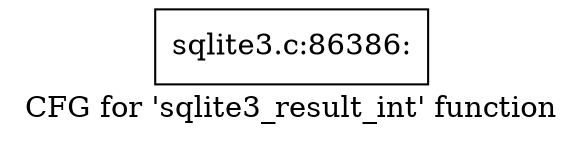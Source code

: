 digraph "CFG for 'sqlite3_result_int' function" {
	label="CFG for 'sqlite3_result_int' function";

	Node0x55c0f5c6d9b0 [shape=record,label="{sqlite3.c:86386:}"];
}
